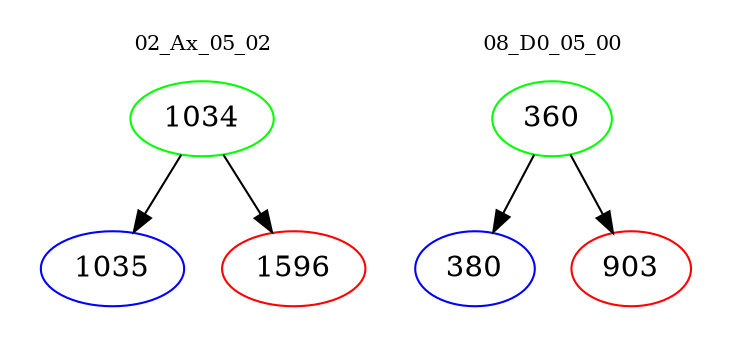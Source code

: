 digraph{
subgraph cluster_0 {
color = white
label = "02_Ax_05_02";
fontsize=10;
T0_1034 [label="1034", color="green"]
T0_1034 -> T0_1035 [color="black"]
T0_1035 [label="1035", color="blue"]
T0_1034 -> T0_1596 [color="black"]
T0_1596 [label="1596", color="red"]
}
subgraph cluster_1 {
color = white
label = "08_D0_05_00";
fontsize=10;
T1_360 [label="360", color="green"]
T1_360 -> T1_380 [color="black"]
T1_380 [label="380", color="blue"]
T1_360 -> T1_903 [color="black"]
T1_903 [label="903", color="red"]
}
}
